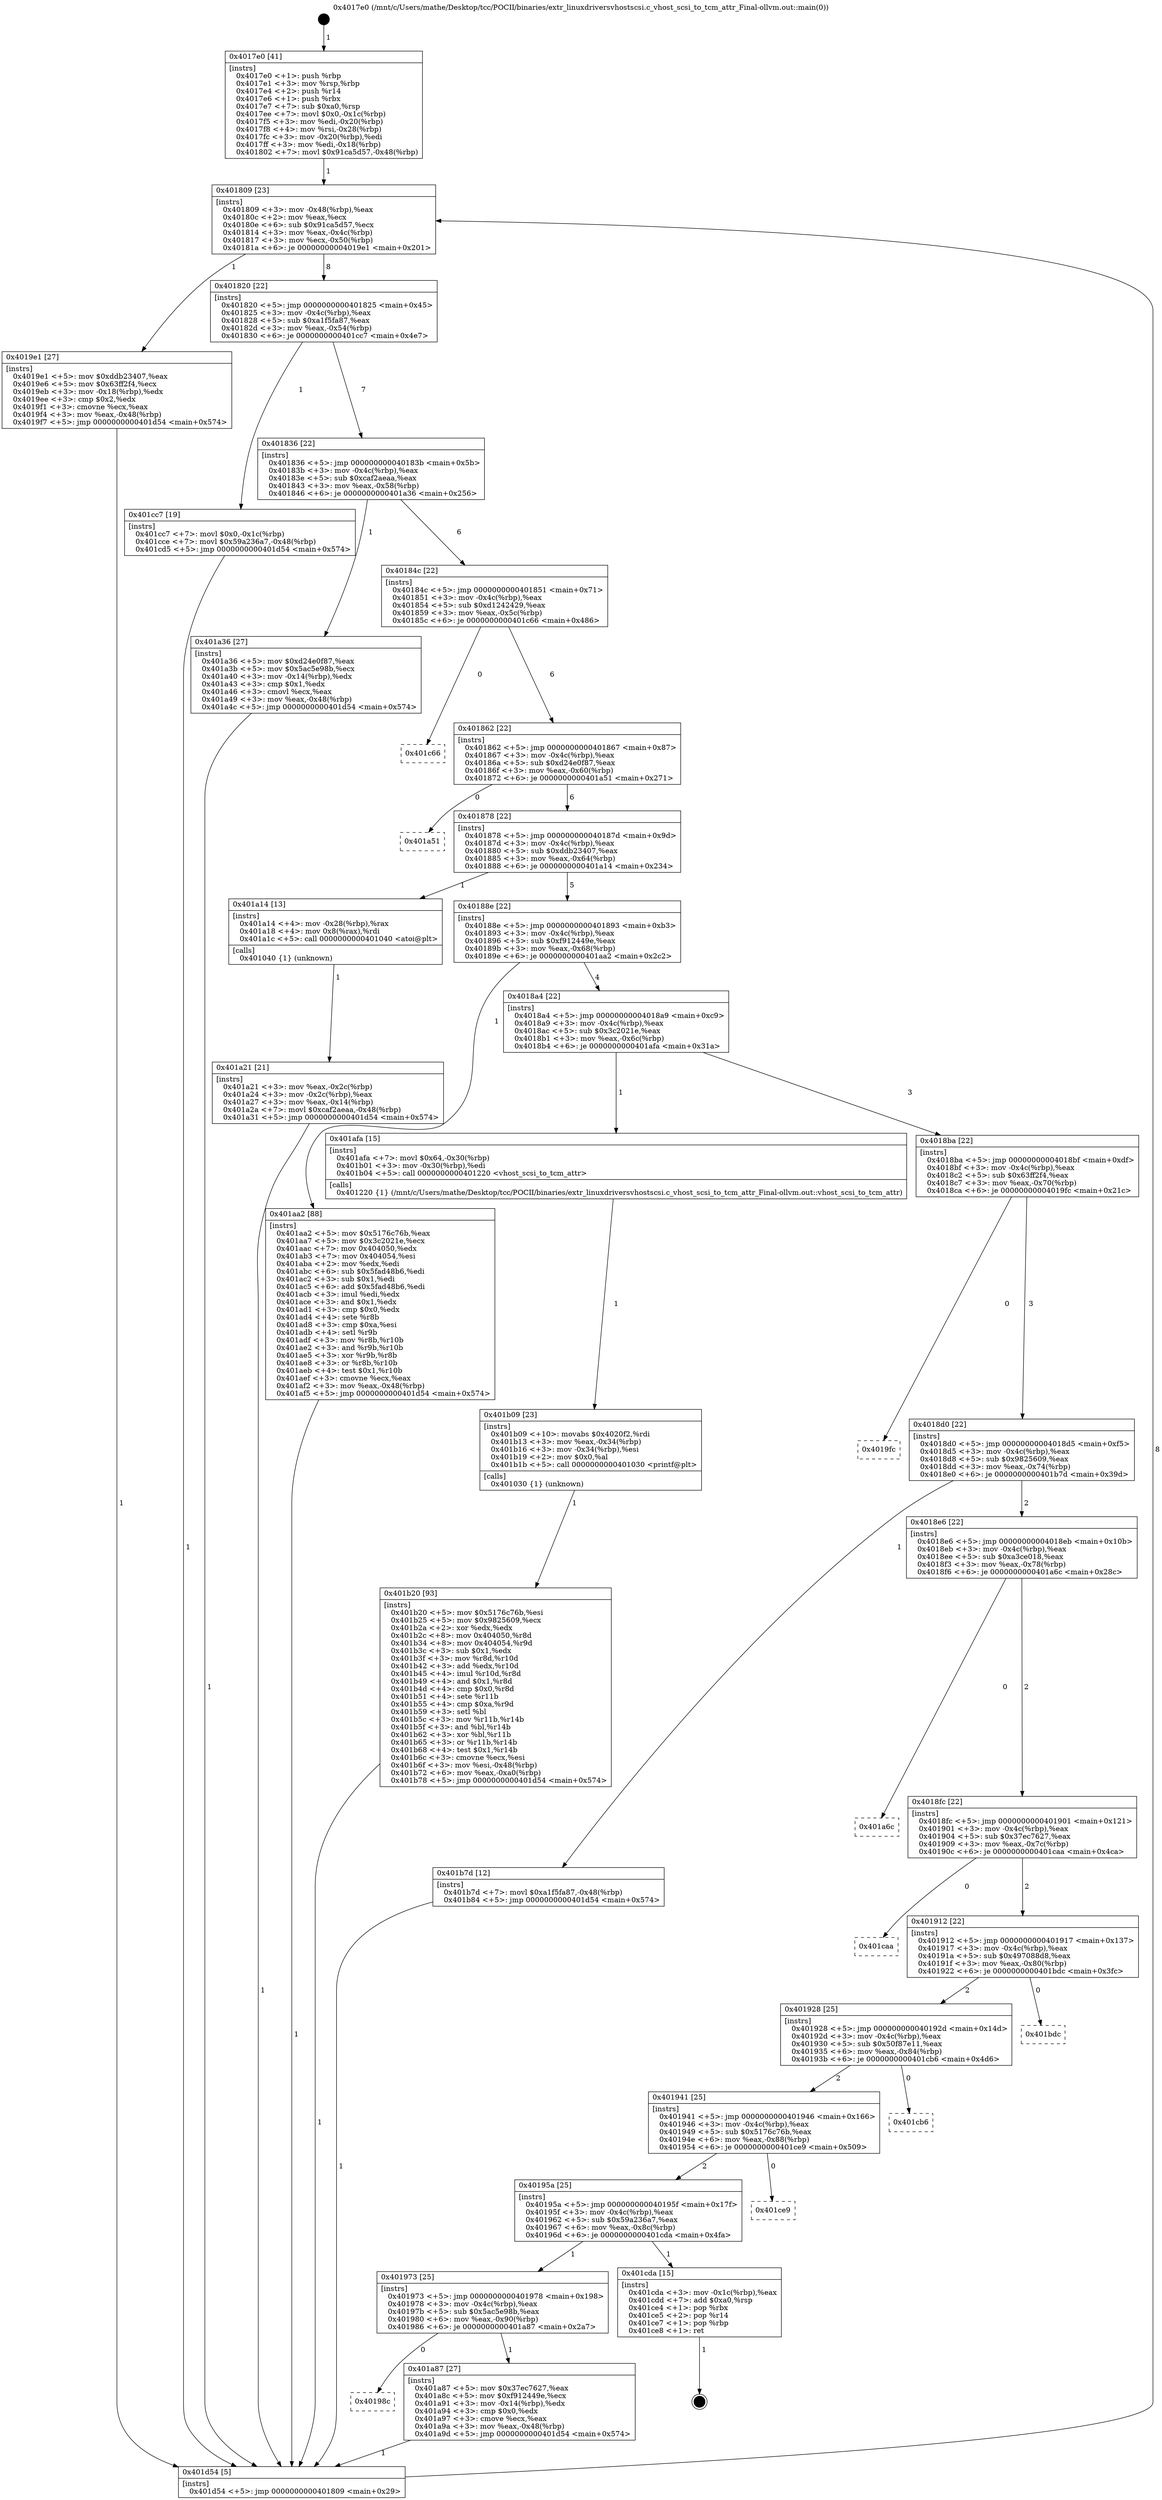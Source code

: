 digraph "0x4017e0" {
  label = "0x4017e0 (/mnt/c/Users/mathe/Desktop/tcc/POCII/binaries/extr_linuxdriversvhostscsi.c_vhost_scsi_to_tcm_attr_Final-ollvm.out::main(0))"
  labelloc = "t"
  node[shape=record]

  Entry [label="",width=0.3,height=0.3,shape=circle,fillcolor=black,style=filled]
  "0x401809" [label="{
     0x401809 [23]\l
     | [instrs]\l
     &nbsp;&nbsp;0x401809 \<+3\>: mov -0x48(%rbp),%eax\l
     &nbsp;&nbsp;0x40180c \<+2\>: mov %eax,%ecx\l
     &nbsp;&nbsp;0x40180e \<+6\>: sub $0x91ca5d57,%ecx\l
     &nbsp;&nbsp;0x401814 \<+3\>: mov %eax,-0x4c(%rbp)\l
     &nbsp;&nbsp;0x401817 \<+3\>: mov %ecx,-0x50(%rbp)\l
     &nbsp;&nbsp;0x40181a \<+6\>: je 00000000004019e1 \<main+0x201\>\l
  }"]
  "0x4019e1" [label="{
     0x4019e1 [27]\l
     | [instrs]\l
     &nbsp;&nbsp;0x4019e1 \<+5\>: mov $0xddb23407,%eax\l
     &nbsp;&nbsp;0x4019e6 \<+5\>: mov $0x63ff2f4,%ecx\l
     &nbsp;&nbsp;0x4019eb \<+3\>: mov -0x18(%rbp),%edx\l
     &nbsp;&nbsp;0x4019ee \<+3\>: cmp $0x2,%edx\l
     &nbsp;&nbsp;0x4019f1 \<+3\>: cmovne %ecx,%eax\l
     &nbsp;&nbsp;0x4019f4 \<+3\>: mov %eax,-0x48(%rbp)\l
     &nbsp;&nbsp;0x4019f7 \<+5\>: jmp 0000000000401d54 \<main+0x574\>\l
  }"]
  "0x401820" [label="{
     0x401820 [22]\l
     | [instrs]\l
     &nbsp;&nbsp;0x401820 \<+5\>: jmp 0000000000401825 \<main+0x45\>\l
     &nbsp;&nbsp;0x401825 \<+3\>: mov -0x4c(%rbp),%eax\l
     &nbsp;&nbsp;0x401828 \<+5\>: sub $0xa1f5fa87,%eax\l
     &nbsp;&nbsp;0x40182d \<+3\>: mov %eax,-0x54(%rbp)\l
     &nbsp;&nbsp;0x401830 \<+6\>: je 0000000000401cc7 \<main+0x4e7\>\l
  }"]
  "0x401d54" [label="{
     0x401d54 [5]\l
     | [instrs]\l
     &nbsp;&nbsp;0x401d54 \<+5\>: jmp 0000000000401809 \<main+0x29\>\l
  }"]
  "0x4017e0" [label="{
     0x4017e0 [41]\l
     | [instrs]\l
     &nbsp;&nbsp;0x4017e0 \<+1\>: push %rbp\l
     &nbsp;&nbsp;0x4017e1 \<+3\>: mov %rsp,%rbp\l
     &nbsp;&nbsp;0x4017e4 \<+2\>: push %r14\l
     &nbsp;&nbsp;0x4017e6 \<+1\>: push %rbx\l
     &nbsp;&nbsp;0x4017e7 \<+7\>: sub $0xa0,%rsp\l
     &nbsp;&nbsp;0x4017ee \<+7\>: movl $0x0,-0x1c(%rbp)\l
     &nbsp;&nbsp;0x4017f5 \<+3\>: mov %edi,-0x20(%rbp)\l
     &nbsp;&nbsp;0x4017f8 \<+4\>: mov %rsi,-0x28(%rbp)\l
     &nbsp;&nbsp;0x4017fc \<+3\>: mov -0x20(%rbp),%edi\l
     &nbsp;&nbsp;0x4017ff \<+3\>: mov %edi,-0x18(%rbp)\l
     &nbsp;&nbsp;0x401802 \<+7\>: movl $0x91ca5d57,-0x48(%rbp)\l
  }"]
  Exit [label="",width=0.3,height=0.3,shape=circle,fillcolor=black,style=filled,peripheries=2]
  "0x401cc7" [label="{
     0x401cc7 [19]\l
     | [instrs]\l
     &nbsp;&nbsp;0x401cc7 \<+7\>: movl $0x0,-0x1c(%rbp)\l
     &nbsp;&nbsp;0x401cce \<+7\>: movl $0x59a236a7,-0x48(%rbp)\l
     &nbsp;&nbsp;0x401cd5 \<+5\>: jmp 0000000000401d54 \<main+0x574\>\l
  }"]
  "0x401836" [label="{
     0x401836 [22]\l
     | [instrs]\l
     &nbsp;&nbsp;0x401836 \<+5\>: jmp 000000000040183b \<main+0x5b\>\l
     &nbsp;&nbsp;0x40183b \<+3\>: mov -0x4c(%rbp),%eax\l
     &nbsp;&nbsp;0x40183e \<+5\>: sub $0xcaf2aeaa,%eax\l
     &nbsp;&nbsp;0x401843 \<+3\>: mov %eax,-0x58(%rbp)\l
     &nbsp;&nbsp;0x401846 \<+6\>: je 0000000000401a36 \<main+0x256\>\l
  }"]
  "0x401b20" [label="{
     0x401b20 [93]\l
     | [instrs]\l
     &nbsp;&nbsp;0x401b20 \<+5\>: mov $0x5176c76b,%esi\l
     &nbsp;&nbsp;0x401b25 \<+5\>: mov $0x9825609,%ecx\l
     &nbsp;&nbsp;0x401b2a \<+2\>: xor %edx,%edx\l
     &nbsp;&nbsp;0x401b2c \<+8\>: mov 0x404050,%r8d\l
     &nbsp;&nbsp;0x401b34 \<+8\>: mov 0x404054,%r9d\l
     &nbsp;&nbsp;0x401b3c \<+3\>: sub $0x1,%edx\l
     &nbsp;&nbsp;0x401b3f \<+3\>: mov %r8d,%r10d\l
     &nbsp;&nbsp;0x401b42 \<+3\>: add %edx,%r10d\l
     &nbsp;&nbsp;0x401b45 \<+4\>: imul %r10d,%r8d\l
     &nbsp;&nbsp;0x401b49 \<+4\>: and $0x1,%r8d\l
     &nbsp;&nbsp;0x401b4d \<+4\>: cmp $0x0,%r8d\l
     &nbsp;&nbsp;0x401b51 \<+4\>: sete %r11b\l
     &nbsp;&nbsp;0x401b55 \<+4\>: cmp $0xa,%r9d\l
     &nbsp;&nbsp;0x401b59 \<+3\>: setl %bl\l
     &nbsp;&nbsp;0x401b5c \<+3\>: mov %r11b,%r14b\l
     &nbsp;&nbsp;0x401b5f \<+3\>: and %bl,%r14b\l
     &nbsp;&nbsp;0x401b62 \<+3\>: xor %bl,%r11b\l
     &nbsp;&nbsp;0x401b65 \<+3\>: or %r11b,%r14b\l
     &nbsp;&nbsp;0x401b68 \<+4\>: test $0x1,%r14b\l
     &nbsp;&nbsp;0x401b6c \<+3\>: cmovne %ecx,%esi\l
     &nbsp;&nbsp;0x401b6f \<+3\>: mov %esi,-0x48(%rbp)\l
     &nbsp;&nbsp;0x401b72 \<+6\>: mov %eax,-0xa0(%rbp)\l
     &nbsp;&nbsp;0x401b78 \<+5\>: jmp 0000000000401d54 \<main+0x574\>\l
  }"]
  "0x401a36" [label="{
     0x401a36 [27]\l
     | [instrs]\l
     &nbsp;&nbsp;0x401a36 \<+5\>: mov $0xd24e0f87,%eax\l
     &nbsp;&nbsp;0x401a3b \<+5\>: mov $0x5ac5e98b,%ecx\l
     &nbsp;&nbsp;0x401a40 \<+3\>: mov -0x14(%rbp),%edx\l
     &nbsp;&nbsp;0x401a43 \<+3\>: cmp $0x1,%edx\l
     &nbsp;&nbsp;0x401a46 \<+3\>: cmovl %ecx,%eax\l
     &nbsp;&nbsp;0x401a49 \<+3\>: mov %eax,-0x48(%rbp)\l
     &nbsp;&nbsp;0x401a4c \<+5\>: jmp 0000000000401d54 \<main+0x574\>\l
  }"]
  "0x40184c" [label="{
     0x40184c [22]\l
     | [instrs]\l
     &nbsp;&nbsp;0x40184c \<+5\>: jmp 0000000000401851 \<main+0x71\>\l
     &nbsp;&nbsp;0x401851 \<+3\>: mov -0x4c(%rbp),%eax\l
     &nbsp;&nbsp;0x401854 \<+5\>: sub $0xd1242429,%eax\l
     &nbsp;&nbsp;0x401859 \<+3\>: mov %eax,-0x5c(%rbp)\l
     &nbsp;&nbsp;0x40185c \<+6\>: je 0000000000401c66 \<main+0x486\>\l
  }"]
  "0x401b09" [label="{
     0x401b09 [23]\l
     | [instrs]\l
     &nbsp;&nbsp;0x401b09 \<+10\>: movabs $0x4020f2,%rdi\l
     &nbsp;&nbsp;0x401b13 \<+3\>: mov %eax,-0x34(%rbp)\l
     &nbsp;&nbsp;0x401b16 \<+3\>: mov -0x34(%rbp),%esi\l
     &nbsp;&nbsp;0x401b19 \<+2\>: mov $0x0,%al\l
     &nbsp;&nbsp;0x401b1b \<+5\>: call 0000000000401030 \<printf@plt\>\l
     | [calls]\l
     &nbsp;&nbsp;0x401030 \{1\} (unknown)\l
  }"]
  "0x401c66" [label="{
     0x401c66\l
  }", style=dashed]
  "0x401862" [label="{
     0x401862 [22]\l
     | [instrs]\l
     &nbsp;&nbsp;0x401862 \<+5\>: jmp 0000000000401867 \<main+0x87\>\l
     &nbsp;&nbsp;0x401867 \<+3\>: mov -0x4c(%rbp),%eax\l
     &nbsp;&nbsp;0x40186a \<+5\>: sub $0xd24e0f87,%eax\l
     &nbsp;&nbsp;0x40186f \<+3\>: mov %eax,-0x60(%rbp)\l
     &nbsp;&nbsp;0x401872 \<+6\>: je 0000000000401a51 \<main+0x271\>\l
  }"]
  "0x40198c" [label="{
     0x40198c\l
  }", style=dashed]
  "0x401a51" [label="{
     0x401a51\l
  }", style=dashed]
  "0x401878" [label="{
     0x401878 [22]\l
     | [instrs]\l
     &nbsp;&nbsp;0x401878 \<+5\>: jmp 000000000040187d \<main+0x9d\>\l
     &nbsp;&nbsp;0x40187d \<+3\>: mov -0x4c(%rbp),%eax\l
     &nbsp;&nbsp;0x401880 \<+5\>: sub $0xddb23407,%eax\l
     &nbsp;&nbsp;0x401885 \<+3\>: mov %eax,-0x64(%rbp)\l
     &nbsp;&nbsp;0x401888 \<+6\>: je 0000000000401a14 \<main+0x234\>\l
  }"]
  "0x401a87" [label="{
     0x401a87 [27]\l
     | [instrs]\l
     &nbsp;&nbsp;0x401a87 \<+5\>: mov $0x37ec7627,%eax\l
     &nbsp;&nbsp;0x401a8c \<+5\>: mov $0xf912449e,%ecx\l
     &nbsp;&nbsp;0x401a91 \<+3\>: mov -0x14(%rbp),%edx\l
     &nbsp;&nbsp;0x401a94 \<+3\>: cmp $0x0,%edx\l
     &nbsp;&nbsp;0x401a97 \<+3\>: cmove %ecx,%eax\l
     &nbsp;&nbsp;0x401a9a \<+3\>: mov %eax,-0x48(%rbp)\l
     &nbsp;&nbsp;0x401a9d \<+5\>: jmp 0000000000401d54 \<main+0x574\>\l
  }"]
  "0x401a14" [label="{
     0x401a14 [13]\l
     | [instrs]\l
     &nbsp;&nbsp;0x401a14 \<+4\>: mov -0x28(%rbp),%rax\l
     &nbsp;&nbsp;0x401a18 \<+4\>: mov 0x8(%rax),%rdi\l
     &nbsp;&nbsp;0x401a1c \<+5\>: call 0000000000401040 \<atoi@plt\>\l
     | [calls]\l
     &nbsp;&nbsp;0x401040 \{1\} (unknown)\l
  }"]
  "0x40188e" [label="{
     0x40188e [22]\l
     | [instrs]\l
     &nbsp;&nbsp;0x40188e \<+5\>: jmp 0000000000401893 \<main+0xb3\>\l
     &nbsp;&nbsp;0x401893 \<+3\>: mov -0x4c(%rbp),%eax\l
     &nbsp;&nbsp;0x401896 \<+5\>: sub $0xf912449e,%eax\l
     &nbsp;&nbsp;0x40189b \<+3\>: mov %eax,-0x68(%rbp)\l
     &nbsp;&nbsp;0x40189e \<+6\>: je 0000000000401aa2 \<main+0x2c2\>\l
  }"]
  "0x401a21" [label="{
     0x401a21 [21]\l
     | [instrs]\l
     &nbsp;&nbsp;0x401a21 \<+3\>: mov %eax,-0x2c(%rbp)\l
     &nbsp;&nbsp;0x401a24 \<+3\>: mov -0x2c(%rbp),%eax\l
     &nbsp;&nbsp;0x401a27 \<+3\>: mov %eax,-0x14(%rbp)\l
     &nbsp;&nbsp;0x401a2a \<+7\>: movl $0xcaf2aeaa,-0x48(%rbp)\l
     &nbsp;&nbsp;0x401a31 \<+5\>: jmp 0000000000401d54 \<main+0x574\>\l
  }"]
  "0x401973" [label="{
     0x401973 [25]\l
     | [instrs]\l
     &nbsp;&nbsp;0x401973 \<+5\>: jmp 0000000000401978 \<main+0x198\>\l
     &nbsp;&nbsp;0x401978 \<+3\>: mov -0x4c(%rbp),%eax\l
     &nbsp;&nbsp;0x40197b \<+5\>: sub $0x5ac5e98b,%eax\l
     &nbsp;&nbsp;0x401980 \<+6\>: mov %eax,-0x90(%rbp)\l
     &nbsp;&nbsp;0x401986 \<+6\>: je 0000000000401a87 \<main+0x2a7\>\l
  }"]
  "0x401aa2" [label="{
     0x401aa2 [88]\l
     | [instrs]\l
     &nbsp;&nbsp;0x401aa2 \<+5\>: mov $0x5176c76b,%eax\l
     &nbsp;&nbsp;0x401aa7 \<+5\>: mov $0x3c2021e,%ecx\l
     &nbsp;&nbsp;0x401aac \<+7\>: mov 0x404050,%edx\l
     &nbsp;&nbsp;0x401ab3 \<+7\>: mov 0x404054,%esi\l
     &nbsp;&nbsp;0x401aba \<+2\>: mov %edx,%edi\l
     &nbsp;&nbsp;0x401abc \<+6\>: sub $0x5fad48b6,%edi\l
     &nbsp;&nbsp;0x401ac2 \<+3\>: sub $0x1,%edi\l
     &nbsp;&nbsp;0x401ac5 \<+6\>: add $0x5fad48b6,%edi\l
     &nbsp;&nbsp;0x401acb \<+3\>: imul %edi,%edx\l
     &nbsp;&nbsp;0x401ace \<+3\>: and $0x1,%edx\l
     &nbsp;&nbsp;0x401ad1 \<+3\>: cmp $0x0,%edx\l
     &nbsp;&nbsp;0x401ad4 \<+4\>: sete %r8b\l
     &nbsp;&nbsp;0x401ad8 \<+3\>: cmp $0xa,%esi\l
     &nbsp;&nbsp;0x401adb \<+4\>: setl %r9b\l
     &nbsp;&nbsp;0x401adf \<+3\>: mov %r8b,%r10b\l
     &nbsp;&nbsp;0x401ae2 \<+3\>: and %r9b,%r10b\l
     &nbsp;&nbsp;0x401ae5 \<+3\>: xor %r9b,%r8b\l
     &nbsp;&nbsp;0x401ae8 \<+3\>: or %r8b,%r10b\l
     &nbsp;&nbsp;0x401aeb \<+4\>: test $0x1,%r10b\l
     &nbsp;&nbsp;0x401aef \<+3\>: cmovne %ecx,%eax\l
     &nbsp;&nbsp;0x401af2 \<+3\>: mov %eax,-0x48(%rbp)\l
     &nbsp;&nbsp;0x401af5 \<+5\>: jmp 0000000000401d54 \<main+0x574\>\l
  }"]
  "0x4018a4" [label="{
     0x4018a4 [22]\l
     | [instrs]\l
     &nbsp;&nbsp;0x4018a4 \<+5\>: jmp 00000000004018a9 \<main+0xc9\>\l
     &nbsp;&nbsp;0x4018a9 \<+3\>: mov -0x4c(%rbp),%eax\l
     &nbsp;&nbsp;0x4018ac \<+5\>: sub $0x3c2021e,%eax\l
     &nbsp;&nbsp;0x4018b1 \<+3\>: mov %eax,-0x6c(%rbp)\l
     &nbsp;&nbsp;0x4018b4 \<+6\>: je 0000000000401afa \<main+0x31a\>\l
  }"]
  "0x401cda" [label="{
     0x401cda [15]\l
     | [instrs]\l
     &nbsp;&nbsp;0x401cda \<+3\>: mov -0x1c(%rbp),%eax\l
     &nbsp;&nbsp;0x401cdd \<+7\>: add $0xa0,%rsp\l
     &nbsp;&nbsp;0x401ce4 \<+1\>: pop %rbx\l
     &nbsp;&nbsp;0x401ce5 \<+2\>: pop %r14\l
     &nbsp;&nbsp;0x401ce7 \<+1\>: pop %rbp\l
     &nbsp;&nbsp;0x401ce8 \<+1\>: ret\l
  }"]
  "0x401afa" [label="{
     0x401afa [15]\l
     | [instrs]\l
     &nbsp;&nbsp;0x401afa \<+7\>: movl $0x64,-0x30(%rbp)\l
     &nbsp;&nbsp;0x401b01 \<+3\>: mov -0x30(%rbp),%edi\l
     &nbsp;&nbsp;0x401b04 \<+5\>: call 0000000000401220 \<vhost_scsi_to_tcm_attr\>\l
     | [calls]\l
     &nbsp;&nbsp;0x401220 \{1\} (/mnt/c/Users/mathe/Desktop/tcc/POCII/binaries/extr_linuxdriversvhostscsi.c_vhost_scsi_to_tcm_attr_Final-ollvm.out::vhost_scsi_to_tcm_attr)\l
  }"]
  "0x4018ba" [label="{
     0x4018ba [22]\l
     | [instrs]\l
     &nbsp;&nbsp;0x4018ba \<+5\>: jmp 00000000004018bf \<main+0xdf\>\l
     &nbsp;&nbsp;0x4018bf \<+3\>: mov -0x4c(%rbp),%eax\l
     &nbsp;&nbsp;0x4018c2 \<+5\>: sub $0x63ff2f4,%eax\l
     &nbsp;&nbsp;0x4018c7 \<+3\>: mov %eax,-0x70(%rbp)\l
     &nbsp;&nbsp;0x4018ca \<+6\>: je 00000000004019fc \<main+0x21c\>\l
  }"]
  "0x40195a" [label="{
     0x40195a [25]\l
     | [instrs]\l
     &nbsp;&nbsp;0x40195a \<+5\>: jmp 000000000040195f \<main+0x17f\>\l
     &nbsp;&nbsp;0x40195f \<+3\>: mov -0x4c(%rbp),%eax\l
     &nbsp;&nbsp;0x401962 \<+5\>: sub $0x59a236a7,%eax\l
     &nbsp;&nbsp;0x401967 \<+6\>: mov %eax,-0x8c(%rbp)\l
     &nbsp;&nbsp;0x40196d \<+6\>: je 0000000000401cda \<main+0x4fa\>\l
  }"]
  "0x4019fc" [label="{
     0x4019fc\l
  }", style=dashed]
  "0x4018d0" [label="{
     0x4018d0 [22]\l
     | [instrs]\l
     &nbsp;&nbsp;0x4018d0 \<+5\>: jmp 00000000004018d5 \<main+0xf5\>\l
     &nbsp;&nbsp;0x4018d5 \<+3\>: mov -0x4c(%rbp),%eax\l
     &nbsp;&nbsp;0x4018d8 \<+5\>: sub $0x9825609,%eax\l
     &nbsp;&nbsp;0x4018dd \<+3\>: mov %eax,-0x74(%rbp)\l
     &nbsp;&nbsp;0x4018e0 \<+6\>: je 0000000000401b7d \<main+0x39d\>\l
  }"]
  "0x401ce9" [label="{
     0x401ce9\l
  }", style=dashed]
  "0x401b7d" [label="{
     0x401b7d [12]\l
     | [instrs]\l
     &nbsp;&nbsp;0x401b7d \<+7\>: movl $0xa1f5fa87,-0x48(%rbp)\l
     &nbsp;&nbsp;0x401b84 \<+5\>: jmp 0000000000401d54 \<main+0x574\>\l
  }"]
  "0x4018e6" [label="{
     0x4018e6 [22]\l
     | [instrs]\l
     &nbsp;&nbsp;0x4018e6 \<+5\>: jmp 00000000004018eb \<main+0x10b\>\l
     &nbsp;&nbsp;0x4018eb \<+3\>: mov -0x4c(%rbp),%eax\l
     &nbsp;&nbsp;0x4018ee \<+5\>: sub $0xa3ce018,%eax\l
     &nbsp;&nbsp;0x4018f3 \<+3\>: mov %eax,-0x78(%rbp)\l
     &nbsp;&nbsp;0x4018f6 \<+6\>: je 0000000000401a6c \<main+0x28c\>\l
  }"]
  "0x401941" [label="{
     0x401941 [25]\l
     | [instrs]\l
     &nbsp;&nbsp;0x401941 \<+5\>: jmp 0000000000401946 \<main+0x166\>\l
     &nbsp;&nbsp;0x401946 \<+3\>: mov -0x4c(%rbp),%eax\l
     &nbsp;&nbsp;0x401949 \<+5\>: sub $0x5176c76b,%eax\l
     &nbsp;&nbsp;0x40194e \<+6\>: mov %eax,-0x88(%rbp)\l
     &nbsp;&nbsp;0x401954 \<+6\>: je 0000000000401ce9 \<main+0x509\>\l
  }"]
  "0x401a6c" [label="{
     0x401a6c\l
  }", style=dashed]
  "0x4018fc" [label="{
     0x4018fc [22]\l
     | [instrs]\l
     &nbsp;&nbsp;0x4018fc \<+5\>: jmp 0000000000401901 \<main+0x121\>\l
     &nbsp;&nbsp;0x401901 \<+3\>: mov -0x4c(%rbp),%eax\l
     &nbsp;&nbsp;0x401904 \<+5\>: sub $0x37ec7627,%eax\l
     &nbsp;&nbsp;0x401909 \<+3\>: mov %eax,-0x7c(%rbp)\l
     &nbsp;&nbsp;0x40190c \<+6\>: je 0000000000401caa \<main+0x4ca\>\l
  }"]
  "0x401cb6" [label="{
     0x401cb6\l
  }", style=dashed]
  "0x401caa" [label="{
     0x401caa\l
  }", style=dashed]
  "0x401912" [label="{
     0x401912 [22]\l
     | [instrs]\l
     &nbsp;&nbsp;0x401912 \<+5\>: jmp 0000000000401917 \<main+0x137\>\l
     &nbsp;&nbsp;0x401917 \<+3\>: mov -0x4c(%rbp),%eax\l
     &nbsp;&nbsp;0x40191a \<+5\>: sub $0x497088d8,%eax\l
     &nbsp;&nbsp;0x40191f \<+3\>: mov %eax,-0x80(%rbp)\l
     &nbsp;&nbsp;0x401922 \<+6\>: je 0000000000401bdc \<main+0x3fc\>\l
  }"]
  "0x401928" [label="{
     0x401928 [25]\l
     | [instrs]\l
     &nbsp;&nbsp;0x401928 \<+5\>: jmp 000000000040192d \<main+0x14d\>\l
     &nbsp;&nbsp;0x40192d \<+3\>: mov -0x4c(%rbp),%eax\l
     &nbsp;&nbsp;0x401930 \<+5\>: sub $0x50f87e11,%eax\l
     &nbsp;&nbsp;0x401935 \<+6\>: mov %eax,-0x84(%rbp)\l
     &nbsp;&nbsp;0x40193b \<+6\>: je 0000000000401cb6 \<main+0x4d6\>\l
  }"]
  "0x401bdc" [label="{
     0x401bdc\l
  }", style=dashed]
  Entry -> "0x4017e0" [label=" 1"]
  "0x401809" -> "0x4019e1" [label=" 1"]
  "0x401809" -> "0x401820" [label=" 8"]
  "0x4019e1" -> "0x401d54" [label=" 1"]
  "0x4017e0" -> "0x401809" [label=" 1"]
  "0x401d54" -> "0x401809" [label=" 8"]
  "0x401cda" -> Exit [label=" 1"]
  "0x401820" -> "0x401cc7" [label=" 1"]
  "0x401820" -> "0x401836" [label=" 7"]
  "0x401cc7" -> "0x401d54" [label=" 1"]
  "0x401836" -> "0x401a36" [label=" 1"]
  "0x401836" -> "0x40184c" [label=" 6"]
  "0x401b7d" -> "0x401d54" [label=" 1"]
  "0x40184c" -> "0x401c66" [label=" 0"]
  "0x40184c" -> "0x401862" [label=" 6"]
  "0x401b20" -> "0x401d54" [label=" 1"]
  "0x401862" -> "0x401a51" [label=" 0"]
  "0x401862" -> "0x401878" [label=" 6"]
  "0x401b09" -> "0x401b20" [label=" 1"]
  "0x401878" -> "0x401a14" [label=" 1"]
  "0x401878" -> "0x40188e" [label=" 5"]
  "0x401a14" -> "0x401a21" [label=" 1"]
  "0x401a21" -> "0x401d54" [label=" 1"]
  "0x401a36" -> "0x401d54" [label=" 1"]
  "0x401afa" -> "0x401b09" [label=" 1"]
  "0x40188e" -> "0x401aa2" [label=" 1"]
  "0x40188e" -> "0x4018a4" [label=" 4"]
  "0x401a87" -> "0x401d54" [label=" 1"]
  "0x4018a4" -> "0x401afa" [label=" 1"]
  "0x4018a4" -> "0x4018ba" [label=" 3"]
  "0x401973" -> "0x40198c" [label=" 0"]
  "0x4018ba" -> "0x4019fc" [label=" 0"]
  "0x4018ba" -> "0x4018d0" [label=" 3"]
  "0x401aa2" -> "0x401d54" [label=" 1"]
  "0x4018d0" -> "0x401b7d" [label=" 1"]
  "0x4018d0" -> "0x4018e6" [label=" 2"]
  "0x40195a" -> "0x401973" [label=" 1"]
  "0x4018e6" -> "0x401a6c" [label=" 0"]
  "0x4018e6" -> "0x4018fc" [label=" 2"]
  "0x401973" -> "0x401a87" [label=" 1"]
  "0x4018fc" -> "0x401caa" [label=" 0"]
  "0x4018fc" -> "0x401912" [label=" 2"]
  "0x401941" -> "0x40195a" [label=" 2"]
  "0x401912" -> "0x401bdc" [label=" 0"]
  "0x401912" -> "0x401928" [label=" 2"]
  "0x401941" -> "0x401ce9" [label=" 0"]
  "0x401928" -> "0x401cb6" [label=" 0"]
  "0x401928" -> "0x401941" [label=" 2"]
  "0x40195a" -> "0x401cda" [label=" 1"]
}
